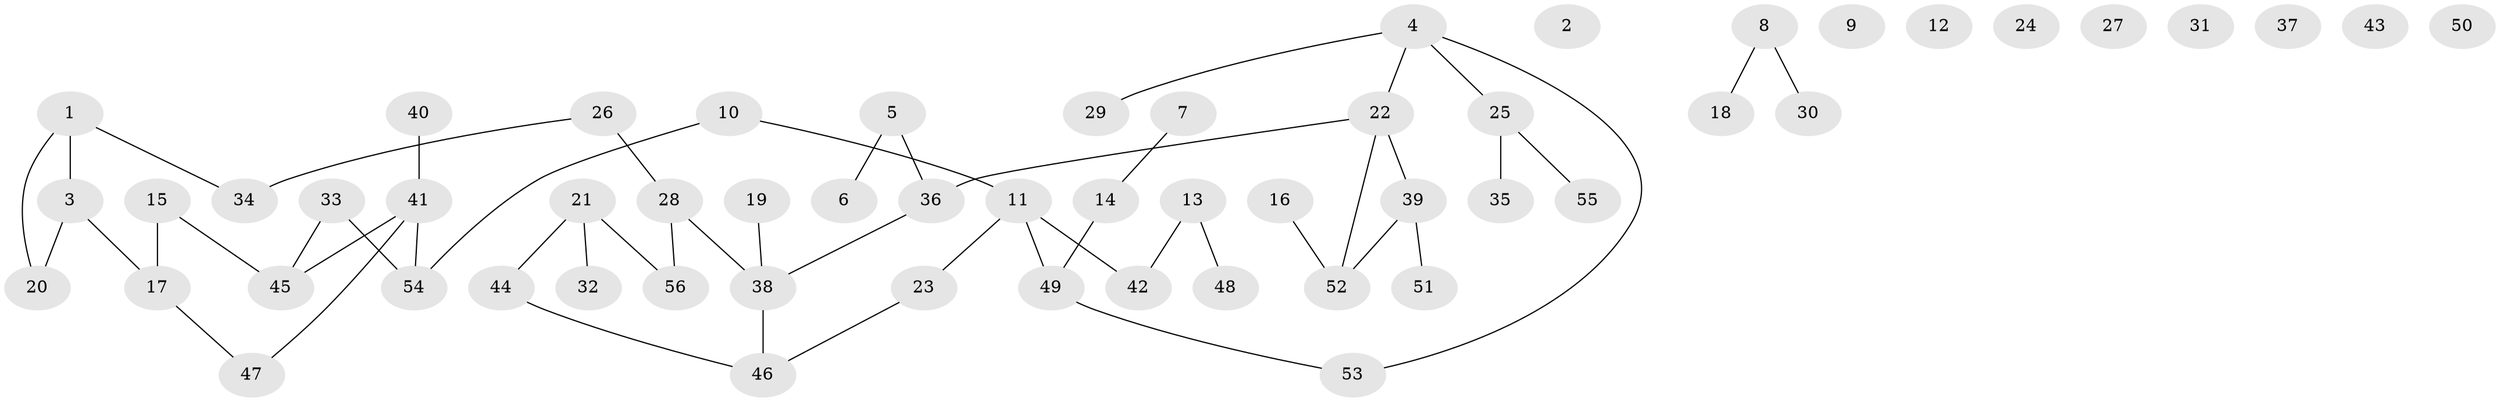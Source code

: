 // coarse degree distribution, {2: 0.3888888888888889, 1: 0.2777777777777778, 4: 0.16666666666666666, 3: 0.16666666666666666}
// Generated by graph-tools (version 1.1) at 2025/35/03/04/25 23:35:52]
// undirected, 56 vertices, 52 edges
graph export_dot {
  node [color=gray90,style=filled];
  1;
  2;
  3;
  4;
  5;
  6;
  7;
  8;
  9;
  10;
  11;
  12;
  13;
  14;
  15;
  16;
  17;
  18;
  19;
  20;
  21;
  22;
  23;
  24;
  25;
  26;
  27;
  28;
  29;
  30;
  31;
  32;
  33;
  34;
  35;
  36;
  37;
  38;
  39;
  40;
  41;
  42;
  43;
  44;
  45;
  46;
  47;
  48;
  49;
  50;
  51;
  52;
  53;
  54;
  55;
  56;
  1 -- 3;
  1 -- 20;
  1 -- 34;
  3 -- 17;
  3 -- 20;
  4 -- 22;
  4 -- 25;
  4 -- 29;
  4 -- 53;
  5 -- 6;
  5 -- 36;
  7 -- 14;
  8 -- 18;
  8 -- 30;
  10 -- 11;
  10 -- 54;
  11 -- 23;
  11 -- 42;
  11 -- 49;
  13 -- 42;
  13 -- 48;
  14 -- 49;
  15 -- 17;
  15 -- 45;
  16 -- 52;
  17 -- 47;
  19 -- 38;
  21 -- 32;
  21 -- 44;
  21 -- 56;
  22 -- 36;
  22 -- 39;
  22 -- 52;
  23 -- 46;
  25 -- 35;
  25 -- 55;
  26 -- 28;
  26 -- 34;
  28 -- 38;
  28 -- 56;
  33 -- 45;
  33 -- 54;
  36 -- 38;
  38 -- 46;
  39 -- 51;
  39 -- 52;
  40 -- 41;
  41 -- 45;
  41 -- 47;
  41 -- 54;
  44 -- 46;
  49 -- 53;
}
